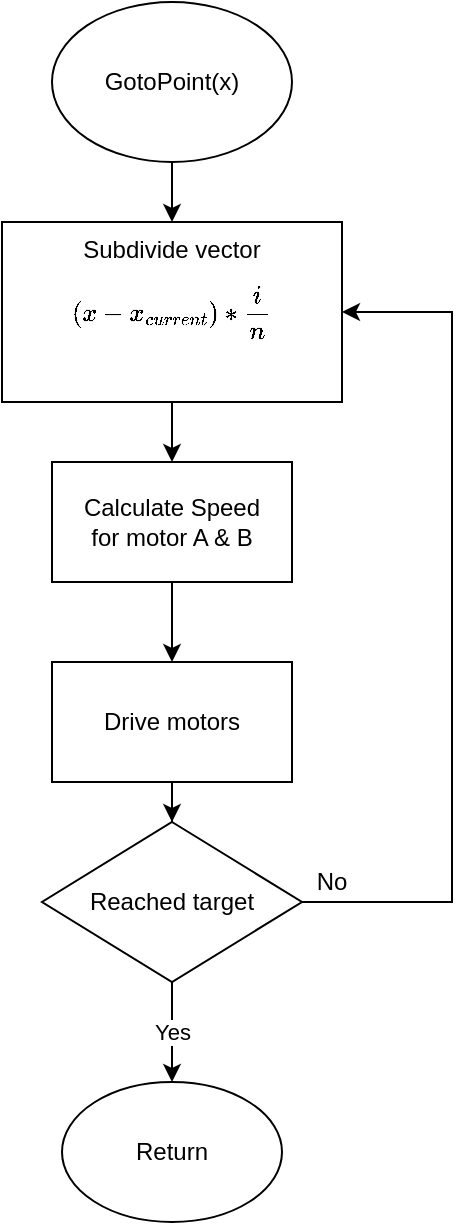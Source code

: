 <mxfile version="15.3.8" type="device" pages="2"><diagram id="C5RBs43oDa-KdzZeNtuy" name="GotoPoint"><mxGraphModel dx="1422" dy="903" grid="1" gridSize="10" guides="1" tooltips="1" connect="1" arrows="1" fold="1" page="1" pageScale="1" pageWidth="827" pageHeight="1169" math="1" shadow="0"><root><mxCell id="WIyWlLk6GJQsqaUBKTNV-0"/><mxCell id="WIyWlLk6GJQsqaUBKTNV-1" parent="WIyWlLk6GJQsqaUBKTNV-0"/><mxCell id="vRpxJv4QCLAWfaQJO1iy-5" value="" style="edgeStyle=orthogonalEdgeStyle;rounded=0;orthogonalLoop=1;jettySize=auto;html=1;" edge="1" parent="WIyWlLk6GJQsqaUBKTNV-1" source="vRpxJv4QCLAWfaQJO1iy-0" target="vRpxJv4QCLAWfaQJO1iy-2"><mxGeometry relative="1" as="geometry"/></mxCell><mxCell id="vRpxJv4QCLAWfaQJO1iy-0" value="&lt;div&gt;Subdivide vector&lt;/div&gt;&lt;div&gt;&lt;font style=&quot;font-size: 11px&quot;&gt;$$(x-x_{current})* \frac{i}{n}$$&lt;/font&gt;&lt;br&gt;&lt;/div&gt;" style="rounded=0;whiteSpace=wrap;html=1;" vertex="1" parent="WIyWlLk6GJQsqaUBKTNV-1"><mxGeometry x="320" y="150" width="170" height="90" as="geometry"/></mxCell><mxCell id="vRpxJv4QCLAWfaQJO1iy-4" value="" style="edgeStyle=orthogonalEdgeStyle;rounded=0;orthogonalLoop=1;jettySize=auto;html=1;" edge="1" parent="WIyWlLk6GJQsqaUBKTNV-1" source="vRpxJv4QCLAWfaQJO1iy-1" target="vRpxJv4QCLAWfaQJO1iy-0"><mxGeometry relative="1" as="geometry"/></mxCell><mxCell id="vRpxJv4QCLAWfaQJO1iy-1" value="GotoPoint(x)" style="ellipse;whiteSpace=wrap;html=1;" vertex="1" parent="WIyWlLk6GJQsqaUBKTNV-1"><mxGeometry x="345" y="40" width="120" height="80" as="geometry"/></mxCell><mxCell id="vRpxJv4QCLAWfaQJO1iy-7" value="" style="edgeStyle=orthogonalEdgeStyle;rounded=0;orthogonalLoop=1;jettySize=auto;html=1;" edge="1" parent="WIyWlLk6GJQsqaUBKTNV-1" source="vRpxJv4QCLAWfaQJO1iy-2" target="vRpxJv4QCLAWfaQJO1iy-6"><mxGeometry relative="1" as="geometry"/></mxCell><mxCell id="vRpxJv4QCLAWfaQJO1iy-2" value="&lt;div&gt;Calculate Speed&lt;/div&gt;&lt;div&gt;for motor A &amp;amp; B&lt;/div&gt;" style="rounded=0;whiteSpace=wrap;html=1;" vertex="1" parent="WIyWlLk6GJQsqaUBKTNV-1"><mxGeometry x="345" y="270" width="120" height="60" as="geometry"/></mxCell><mxCell id="vRpxJv4QCLAWfaQJO1iy-9" value="" style="edgeStyle=orthogonalEdgeStyle;rounded=0;orthogonalLoop=1;jettySize=auto;html=1;" edge="1" parent="WIyWlLk6GJQsqaUBKTNV-1" source="vRpxJv4QCLAWfaQJO1iy-6" target="vRpxJv4QCLAWfaQJO1iy-8"><mxGeometry relative="1" as="geometry"/></mxCell><mxCell id="vRpxJv4QCLAWfaQJO1iy-6" value="&lt;div&gt;Drive motors&lt;/div&gt;" style="rounded=0;whiteSpace=wrap;html=1;" vertex="1" parent="WIyWlLk6GJQsqaUBKTNV-1"><mxGeometry x="345" y="370" width="120" height="60" as="geometry"/></mxCell><mxCell id="vRpxJv4QCLAWfaQJO1iy-11" value="&lt;div&gt;Yes&lt;/div&gt;" style="edgeStyle=orthogonalEdgeStyle;rounded=0;orthogonalLoop=1;jettySize=auto;html=1;" edge="1" parent="WIyWlLk6GJQsqaUBKTNV-1" source="vRpxJv4QCLAWfaQJO1iy-8" target="vRpxJv4QCLAWfaQJO1iy-10"><mxGeometry relative="1" as="geometry"/></mxCell><mxCell id="vRpxJv4QCLAWfaQJO1iy-12" style="edgeStyle=orthogonalEdgeStyle;rounded=0;orthogonalLoop=1;jettySize=auto;html=1;exitX=1;exitY=0.5;exitDx=0;exitDy=0;entryX=1;entryY=0.5;entryDx=0;entryDy=0;" edge="1" parent="WIyWlLk6GJQsqaUBKTNV-1" source="vRpxJv4QCLAWfaQJO1iy-8" target="vRpxJv4QCLAWfaQJO1iy-0"><mxGeometry relative="1" as="geometry"><mxPoint x="575" y="127" as="targetPoint"/><Array as="points"><mxPoint x="545" y="490"/><mxPoint x="545" y="195"/></Array></mxGeometry></mxCell><mxCell id="vRpxJv4QCLAWfaQJO1iy-8" value="Reached target" style="rhombus;whiteSpace=wrap;html=1;" vertex="1" parent="WIyWlLk6GJQsqaUBKTNV-1"><mxGeometry x="340" y="450" width="130" height="80" as="geometry"/></mxCell><mxCell id="vRpxJv4QCLAWfaQJO1iy-10" value="Return" style="ellipse;whiteSpace=wrap;html=1;" vertex="1" parent="WIyWlLk6GJQsqaUBKTNV-1"><mxGeometry x="350" y="580" width="110" height="70" as="geometry"/></mxCell><mxCell id="vRpxJv4QCLAWfaQJO1iy-13" value="&lt;div&gt;No&lt;/div&gt;" style="text;html=1;strokeColor=none;fillColor=none;align=center;verticalAlign=middle;whiteSpace=wrap;rounded=0;" vertex="1" parent="WIyWlLk6GJQsqaUBKTNV-1"><mxGeometry x="465" y="470" width="40" height="20" as="geometry"/></mxCell></root></mxGraphModel></diagram><diagram id="hLPBz6-3vEF7xWtsR5o6" name="Page-2"><mxGraphModel dx="1422" dy="903" grid="1" gridSize="10" guides="1" tooltips="1" connect="1" arrows="1" fold="1" page="1" pageScale="1" pageWidth="827" pageHeight="1169" math="1" shadow="0"><root><mxCell id="uiaxdrLjDOeNZbhAwoJ0-0"/><mxCell id="uiaxdrLjDOeNZbhAwoJ0-1" parent="uiaxdrLjDOeNZbhAwoJ0-0"/><mxCell id="uiaxdrLjDOeNZbhAwoJ0-18" value="" style="endArrow=none;html=1;strokeWidth=2;fontSize=22;endFill=0;startArrow=block;startFill=1;" edge="1" parent="uiaxdrLjDOeNZbhAwoJ0-1"><mxGeometry width="50" height="50" relative="1" as="geometry"><mxPoint x="640" y="800" as="sourcePoint"/><mxPoint x="240" y="800" as="targetPoint"/></mxGeometry></mxCell><mxCell id="uiaxdrLjDOeNZbhAwoJ0-3" value="&lt;b&gt;&lt;font style=&quot;font-size: 15px&quot;&gt;P&lt;/font&gt;&lt;/b&gt;" style="ellipse;whiteSpace=wrap;html=1;aspect=fixed;" vertex="1" parent="uiaxdrLjDOeNZbhAwoJ0-1"><mxGeometry x="400" y="560" width="40" height="40" as="geometry"/></mxCell><mxCell id="uiaxdrLjDOeNZbhAwoJ0-10" value="" style="endArrow=classic;html=1;entryX=1;entryY=1;entryDx=0;entryDy=0;strokeWidth=4;" edge="1" parent="uiaxdrLjDOeNZbhAwoJ0-1" target="uiaxdrLjDOeNZbhAwoJ0-3"><mxGeometry width="50" height="50" relative="1" as="geometry"><mxPoint x="520" y="680" as="sourcePoint"/><mxPoint x="390" y="490" as="targetPoint"/></mxGeometry></mxCell><mxCell id="uiaxdrLjDOeNZbhAwoJ0-11" value="" style="endArrow=classic;html=1;entryX=0;entryY=1;entryDx=0;entryDy=0;strokeWidth=4;" edge="1" parent="uiaxdrLjDOeNZbhAwoJ0-1" target="uiaxdrLjDOeNZbhAwoJ0-3"><mxGeometry width="50" height="50" relative="1" as="geometry"><mxPoint x="320" y="680" as="sourcePoint"/><mxPoint x="440" y="440" as="targetPoint"/></mxGeometry></mxCell><mxCell id="uiaxdrLjDOeNZbhAwoJ0-12" value="B" style="ellipse;whiteSpace=wrap;html=1;aspect=fixed;fontStyle=1;fontSize=22;" vertex="1" parent="uiaxdrLjDOeNZbhAwoJ0-1"><mxGeometry x="320" y="760" width="80" height="80" as="geometry"/></mxCell><mxCell id="uiaxdrLjDOeNZbhAwoJ0-13" value="A" style="ellipse;whiteSpace=wrap;html=1;aspect=fixed;fontStyle=1;fontSize=22;" vertex="1" parent="uiaxdrLjDOeNZbhAwoJ0-1"><mxGeometry x="440" y="760" width="80" height="80" as="geometry"/></mxCell><mxCell id="uiaxdrLjDOeNZbhAwoJ0-16" value="" style="endArrow=classic;html=1;strokeWidth=4;" edge="1" parent="uiaxdrLjDOeNZbhAwoJ0-1" source="uiaxdrLjDOeNZbhAwoJ0-12"><mxGeometry width="50" height="50" relative="1" as="geometry"><mxPoint x="525" y="920" as="sourcePoint"/><mxPoint x="315" y="680" as="targetPoint"/></mxGeometry></mxCell><mxCell id="uiaxdrLjDOeNZbhAwoJ0-17" value="" style="endArrow=classic;html=1;strokeWidth=4;" edge="1" parent="uiaxdrLjDOeNZbhAwoJ0-1" source="uiaxdrLjDOeNZbhAwoJ0-13"><mxGeometry width="50" height="50" relative="1" as="geometry"><mxPoint x="390" y="490" as="sourcePoint"/><mxPoint x="520" y="680" as="targetPoint"/></mxGeometry></mxCell><mxCell id="uiaxdrLjDOeNZbhAwoJ0-19" value="" style="endArrow=block;html=1;fontSize=22;strokeWidth=2;endFill=1;" edge="1" parent="uiaxdrLjDOeNZbhAwoJ0-1"><mxGeometry width="50" height="50" relative="1" as="geometry"><mxPoint x="240" y="800" as="sourcePoint"/><mxPoint x="240" y="440" as="targetPoint"/></mxGeometry></mxCell><mxCell id="uiaxdrLjDOeNZbhAwoJ0-20" value="" style="ellipse;whiteSpace=wrap;html=1;aspect=fixed;fontSize=22;dashed=1;perimeter=rectanglePerimeter;fillColor=none;strokeColor=none;" vertex="1" parent="uiaxdrLjDOeNZbhAwoJ0-1"><mxGeometry x="385" y="700" width="200" height="200" as="geometry"/></mxCell><mxCell id="uiaxdrLjDOeNZbhAwoJ0-25" value="" style="ellipse;whiteSpace=wrap;html=1;aspect=fixed;fontSize=22;dashed=1;perimeter=rectanglePerimeter;fillColor=none;strokeColor=none;" vertex="1" parent="uiaxdrLjDOeNZbhAwoJ0-1"><mxGeometry x="260" y="700" width="200" height="200" as="geometry"/></mxCell><mxCell id="uiaxdrLjDOeNZbhAwoJ0-26" value="y" style="text;html=1;strokeColor=none;fillColor=none;align=center;verticalAlign=middle;whiteSpace=wrap;rounded=0;dashed=1;fontSize=22;" vertex="1" parent="uiaxdrLjDOeNZbhAwoJ0-1"><mxGeometry x="220" y="410" width="40" height="20" as="geometry"/></mxCell><mxCell id="uiaxdrLjDOeNZbhAwoJ0-27" value="x" style="text;html=1;strokeColor=none;fillColor=none;align=center;verticalAlign=middle;whiteSpace=wrap;rounded=0;dashed=1;fontSize=22;" vertex="1" parent="uiaxdrLjDOeNZbhAwoJ0-1"><mxGeometry x="620" y="810" width="40" height="20" as="geometry"/></mxCell><mxCell id="uiaxdrLjDOeNZbhAwoJ0-28" value="&lt;div&gt;$$\alpha$$&lt;/div&gt;" style="text;html=1;strokeColor=none;fillColor=none;align=center;verticalAlign=middle;whiteSpace=wrap;rounded=0;dashed=1;fontSize=22;" vertex="1" parent="uiaxdrLjDOeNZbhAwoJ0-1"><mxGeometry x="270" y="750" width="40" height="20" as="geometry"/></mxCell><mxCell id="uiaxdrLjDOeNZbhAwoJ0-31" value="$$\beta$$" style="text;html=1;strokeColor=none;fillColor=none;align=center;verticalAlign=middle;whiteSpace=wrap;rounded=0;dashed=1;fontSize=22;" vertex="1" parent="uiaxdrLjDOeNZbhAwoJ0-1"><mxGeometry x="530" y="750" width="40" height="20" as="geometry"/></mxCell><mxCell id="uiaxdrLjDOeNZbhAwoJ0-33" value="" style="curved=1;endArrow=classic;html=1;fontSize=22;strokeWidth=2;exitX=0;exitY=0.5;exitDx=0;exitDy=0;entryX=0.32;entryY=0.03;entryDx=0;entryDy=0;entryPerimeter=0;" edge="1" parent="uiaxdrLjDOeNZbhAwoJ0-1" source="uiaxdrLjDOeNZbhAwoJ0-25" target="uiaxdrLjDOeNZbhAwoJ0-25"><mxGeometry width="50" height="50" relative="1" as="geometry"><mxPoint x="390" y="680" as="sourcePoint"/><mxPoint x="440" y="630" as="targetPoint"/><Array as="points"><mxPoint x="260" y="740"/></Array></mxGeometry></mxCell><mxCell id="uiaxdrLjDOeNZbhAwoJ0-34" value="" style="curved=1;endArrow=classic;html=1;fontSize=22;strokeWidth=2;exitX=1;exitY=0.5;exitDx=0;exitDy=0;entryX=0.64;entryY=0.025;entryDx=0;entryDy=0;entryPerimeter=0;" edge="1" parent="uiaxdrLjDOeNZbhAwoJ0-1" source="uiaxdrLjDOeNZbhAwoJ0-20" target="uiaxdrLjDOeNZbhAwoJ0-20"><mxGeometry width="50" height="50" relative="1" as="geometry"><mxPoint x="390" y="680" as="sourcePoint"/><mxPoint x="440" y="630" as="targetPoint"/><Array as="points"><mxPoint x="580" y="730"/></Array></mxGeometry></mxCell></root></mxGraphModel></diagram></mxfile>